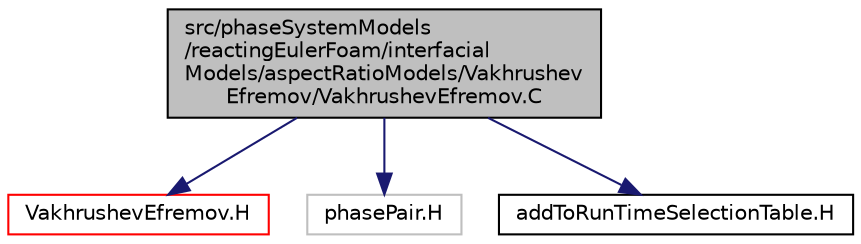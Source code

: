 digraph "src/phaseSystemModels/reactingEulerFoam/interfacialModels/aspectRatioModels/VakhrushevEfremov/VakhrushevEfremov.C"
{
  bgcolor="transparent";
  edge [fontname="Helvetica",fontsize="10",labelfontname="Helvetica",labelfontsize="10"];
  node [fontname="Helvetica",fontsize="10",shape=record];
  Node1 [label="src/phaseSystemModels\l/reactingEulerFoam/interfacial\lModels/aspectRatioModels/Vakhrushev\lEfremov/VakhrushevEfremov.C",height=0.2,width=0.4,color="black", fillcolor="grey75", style="filled" fontcolor="black"];
  Node1 -> Node2 [color="midnightblue",fontsize="10",style="solid",fontname="Helvetica"];
  Node2 [label="VakhrushevEfremov.H",height=0.2,width=0.4,color="red",URL="$src_2phaseSystemModels_2reactingEulerFoam_2interfacialModels_2aspectRatioModels_2VakhrushevEfremov_2VakhrushevEfremov_8H.html"];
  Node1 -> Node3 [color="midnightblue",fontsize="10",style="solid",fontname="Helvetica"];
  Node3 [label="phasePair.H",height=0.2,width=0.4,color="grey75"];
  Node1 -> Node4 [color="midnightblue",fontsize="10",style="solid",fontname="Helvetica"];
  Node4 [label="addToRunTimeSelectionTable.H",height=0.2,width=0.4,color="black",URL="$addToRunTimeSelectionTable_8H.html",tooltip="Macros for easy insertion into run-time selection tables. "];
}
